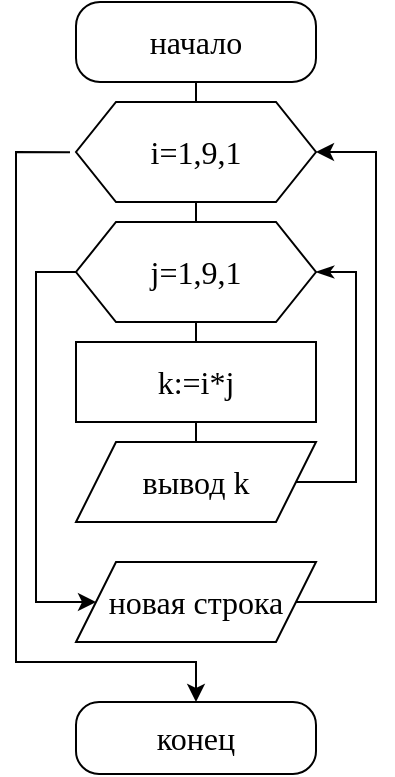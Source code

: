 <mxfile version="14.5.4" type="github">
  <diagram id="C5RBs43oDa-KdzZeNtuy" name="Page-1">
    <mxGraphModel dx="1178" dy="642" grid="1" gridSize="10" guides="1" tooltips="1" connect="1" arrows="1" fold="1" page="1" pageScale="1" pageWidth="827" pageHeight="1169" math="0" shadow="0">
      <root>
        <mxCell id="WIyWlLk6GJQsqaUBKTNV-0" />
        <mxCell id="WIyWlLk6GJQsqaUBKTNV-1" parent="WIyWlLk6GJQsqaUBKTNV-0" />
        <mxCell id="L-Rmcc3XQC4y8Tnn0G10-0" value="начало" style="rounded=1;whiteSpace=wrap;html=1;fontFamily=Times New Roman;fontSize=16;arcSize=30;" vertex="1" parent="WIyWlLk6GJQsqaUBKTNV-1">
          <mxGeometry x="50" y="60" width="120" height="40" as="geometry" />
        </mxCell>
        <mxCell id="L-Rmcc3XQC4y8Tnn0G10-1" value="i=1,9,1" style="shape=hexagon;perimeter=hexagonPerimeter2;whiteSpace=wrap;html=1;fixedSize=1;fontFamily=Times New Roman;fontSize=16;" vertex="1" parent="WIyWlLk6GJQsqaUBKTNV-1">
          <mxGeometry x="50" y="110" width="120" height="50" as="geometry" />
        </mxCell>
        <mxCell id="L-Rmcc3XQC4y8Tnn0G10-2" value="j=1,9,1" style="shape=hexagon;perimeter=hexagonPerimeter2;whiteSpace=wrap;html=1;fixedSize=1;fontFamily=Times New Roman;fontSize=16;" vertex="1" parent="WIyWlLk6GJQsqaUBKTNV-1">
          <mxGeometry x="50" y="170" width="120" height="50" as="geometry" />
        </mxCell>
        <mxCell id="L-Rmcc3XQC4y8Tnn0G10-3" value="k:=i*j" style="rounded=0;whiteSpace=wrap;html=1;fontFamily=Times New Roman;fontSize=16;" vertex="1" parent="WIyWlLk6GJQsqaUBKTNV-1">
          <mxGeometry x="50" y="230" width="120" height="40" as="geometry" />
        </mxCell>
        <mxCell id="L-Rmcc3XQC4y8Tnn0G10-4" value="вывод k" style="shape=parallelogram;perimeter=parallelogramPerimeter;whiteSpace=wrap;html=1;fixedSize=1;fontFamily=Times New Roman;fontSize=16;" vertex="1" parent="WIyWlLk6GJQsqaUBKTNV-1">
          <mxGeometry x="50" y="280" width="120" height="40" as="geometry" />
        </mxCell>
        <mxCell id="L-Rmcc3XQC4y8Tnn0G10-5" value="новая строка" style="shape=parallelogram;perimeter=parallelogramPerimeter;whiteSpace=wrap;html=1;fixedSize=1;fontFamily=Times New Roman;fontSize=16;" vertex="1" parent="WIyWlLk6GJQsqaUBKTNV-1">
          <mxGeometry x="50" y="340" width="120" height="40" as="geometry" />
        </mxCell>
        <mxCell id="L-Rmcc3XQC4y8Tnn0G10-6" value="конец" style="rounded=1;whiteSpace=wrap;html=1;fontFamily=Times New Roman;fontSize=16;arcSize=32;" vertex="1" parent="WIyWlLk6GJQsqaUBKTNV-1">
          <mxGeometry x="50" y="410" width="120" height="36" as="geometry" />
        </mxCell>
        <mxCell id="L-Rmcc3XQC4y8Tnn0G10-7" value="" style="endArrow=none;html=1;entryX=0.5;entryY=1;entryDx=0;entryDy=0;fontFamily=Times New Roman;fontSize=16;" edge="1" parent="WIyWlLk6GJQsqaUBKTNV-1" source="L-Rmcc3XQC4y8Tnn0G10-1" target="L-Rmcc3XQC4y8Tnn0G10-0">
          <mxGeometry width="50" height="50" relative="1" as="geometry">
            <mxPoint x="210" y="170" as="sourcePoint" />
            <mxPoint x="260" y="120" as="targetPoint" />
          </mxGeometry>
        </mxCell>
        <mxCell id="L-Rmcc3XQC4y8Tnn0G10-8" value="" style="endArrow=none;html=1;entryX=0.5;entryY=1;entryDx=0;entryDy=0;exitX=0.5;exitY=0;exitDx=0;exitDy=0;fontFamily=Times New Roman;fontSize=16;" edge="1" parent="WIyWlLk6GJQsqaUBKTNV-1" source="L-Rmcc3XQC4y8Tnn0G10-2" target="L-Rmcc3XQC4y8Tnn0G10-1">
          <mxGeometry width="50" height="50" relative="1" as="geometry">
            <mxPoint x="220" y="240" as="sourcePoint" />
            <mxPoint x="270" y="190" as="targetPoint" />
          </mxGeometry>
        </mxCell>
        <mxCell id="L-Rmcc3XQC4y8Tnn0G10-9" value="" style="endArrow=none;html=1;entryX=0.5;entryY=1;entryDx=0;entryDy=0;fontFamily=Times New Roman;fontSize=16;" edge="1" parent="WIyWlLk6GJQsqaUBKTNV-1" source="L-Rmcc3XQC4y8Tnn0G10-3" target="L-Rmcc3XQC4y8Tnn0G10-2">
          <mxGeometry width="50" height="50" relative="1" as="geometry">
            <mxPoint x="260" y="340" as="sourcePoint" />
            <mxPoint x="310" y="290" as="targetPoint" />
          </mxGeometry>
        </mxCell>
        <mxCell id="L-Rmcc3XQC4y8Tnn0G10-11" value="" style="endArrow=none;html=1;entryX=0.5;entryY=1;entryDx=0;entryDy=0;fontFamily=Times New Roman;fontSize=16;" edge="1" parent="WIyWlLk6GJQsqaUBKTNV-1" source="L-Rmcc3XQC4y8Tnn0G10-4" target="L-Rmcc3XQC4y8Tnn0G10-3">
          <mxGeometry width="50" height="50" relative="1" as="geometry">
            <mxPoint x="210" y="410" as="sourcePoint" />
            <mxPoint x="260" y="360" as="targetPoint" />
          </mxGeometry>
        </mxCell>
        <mxCell id="L-Rmcc3XQC4y8Tnn0G10-12" value="" style="endArrow=classicThin;html=1;exitX=1;exitY=0.5;exitDx=0;exitDy=0;entryX=1;entryY=0.5;entryDx=0;entryDy=0;endFill=1;rounded=0;fontFamily=Times New Roman;fontSize=16;" edge="1" parent="WIyWlLk6GJQsqaUBKTNV-1" source="L-Rmcc3XQC4y8Tnn0G10-4" target="L-Rmcc3XQC4y8Tnn0G10-2">
          <mxGeometry width="50" height="50" relative="1" as="geometry">
            <mxPoint x="210" y="350" as="sourcePoint" />
            <mxPoint x="220" y="240" as="targetPoint" />
            <Array as="points">
              <mxPoint x="190" y="300" />
              <mxPoint x="190" y="240" />
              <mxPoint x="190" y="195" />
            </Array>
          </mxGeometry>
        </mxCell>
        <mxCell id="L-Rmcc3XQC4y8Tnn0G10-13" value="" style="endArrow=classic;html=1;exitX=0;exitY=0.5;exitDx=0;exitDy=0;entryX=0;entryY=0.5;entryDx=0;entryDy=0;rounded=0;fontFamily=Times New Roman;fontSize=16;" edge="1" parent="WIyWlLk6GJQsqaUBKTNV-1" source="L-Rmcc3XQC4y8Tnn0G10-2" target="L-Rmcc3XQC4y8Tnn0G10-5">
          <mxGeometry width="50" height="50" relative="1" as="geometry">
            <mxPoint x="10" y="240" as="sourcePoint" />
            <mxPoint x="40" y="510" as="targetPoint" />
            <Array as="points">
              <mxPoint x="30" y="195" />
              <mxPoint x="30" y="360" />
            </Array>
          </mxGeometry>
        </mxCell>
        <mxCell id="L-Rmcc3XQC4y8Tnn0G10-14" value="" style="endArrow=classic;html=1;exitX=1;exitY=0.5;exitDx=0;exitDy=0;entryX=1;entryY=0.5;entryDx=0;entryDy=0;rounded=0;fontFamily=Times New Roman;fontSize=16;" edge="1" parent="WIyWlLk6GJQsqaUBKTNV-1" source="L-Rmcc3XQC4y8Tnn0G10-5" target="L-Rmcc3XQC4y8Tnn0G10-1">
          <mxGeometry width="50" height="50" relative="1" as="geometry">
            <mxPoint x="260" y="460" as="sourcePoint" />
            <mxPoint x="260" y="170" as="targetPoint" />
            <Array as="points">
              <mxPoint x="200" y="360" />
              <mxPoint x="200" y="330" />
              <mxPoint x="200" y="135" />
            </Array>
          </mxGeometry>
        </mxCell>
        <mxCell id="L-Rmcc3XQC4y8Tnn0G10-15" value="" style="endArrow=classic;html=1;exitX=-0.025;exitY=0.503;exitDx=0;exitDy=0;exitPerimeter=0;entryX=0.5;entryY=0;entryDx=0;entryDy=0;rounded=0;fontFamily=Times New Roman;fontSize=16;" edge="1" parent="WIyWlLk6GJQsqaUBKTNV-1" source="L-Rmcc3XQC4y8Tnn0G10-1" target="L-Rmcc3XQC4y8Tnn0G10-6">
          <mxGeometry width="50" height="50" relative="1" as="geometry">
            <mxPoint x="270" y="330" as="sourcePoint" />
            <mxPoint x="108" y="552" as="targetPoint" />
            <Array as="points">
              <mxPoint x="20" y="135" />
              <mxPoint x="20" y="180" />
              <mxPoint x="20" y="350" />
              <mxPoint x="20" y="390" />
              <mxPoint x="110" y="390" />
            </Array>
          </mxGeometry>
        </mxCell>
      </root>
    </mxGraphModel>
  </diagram>
</mxfile>
